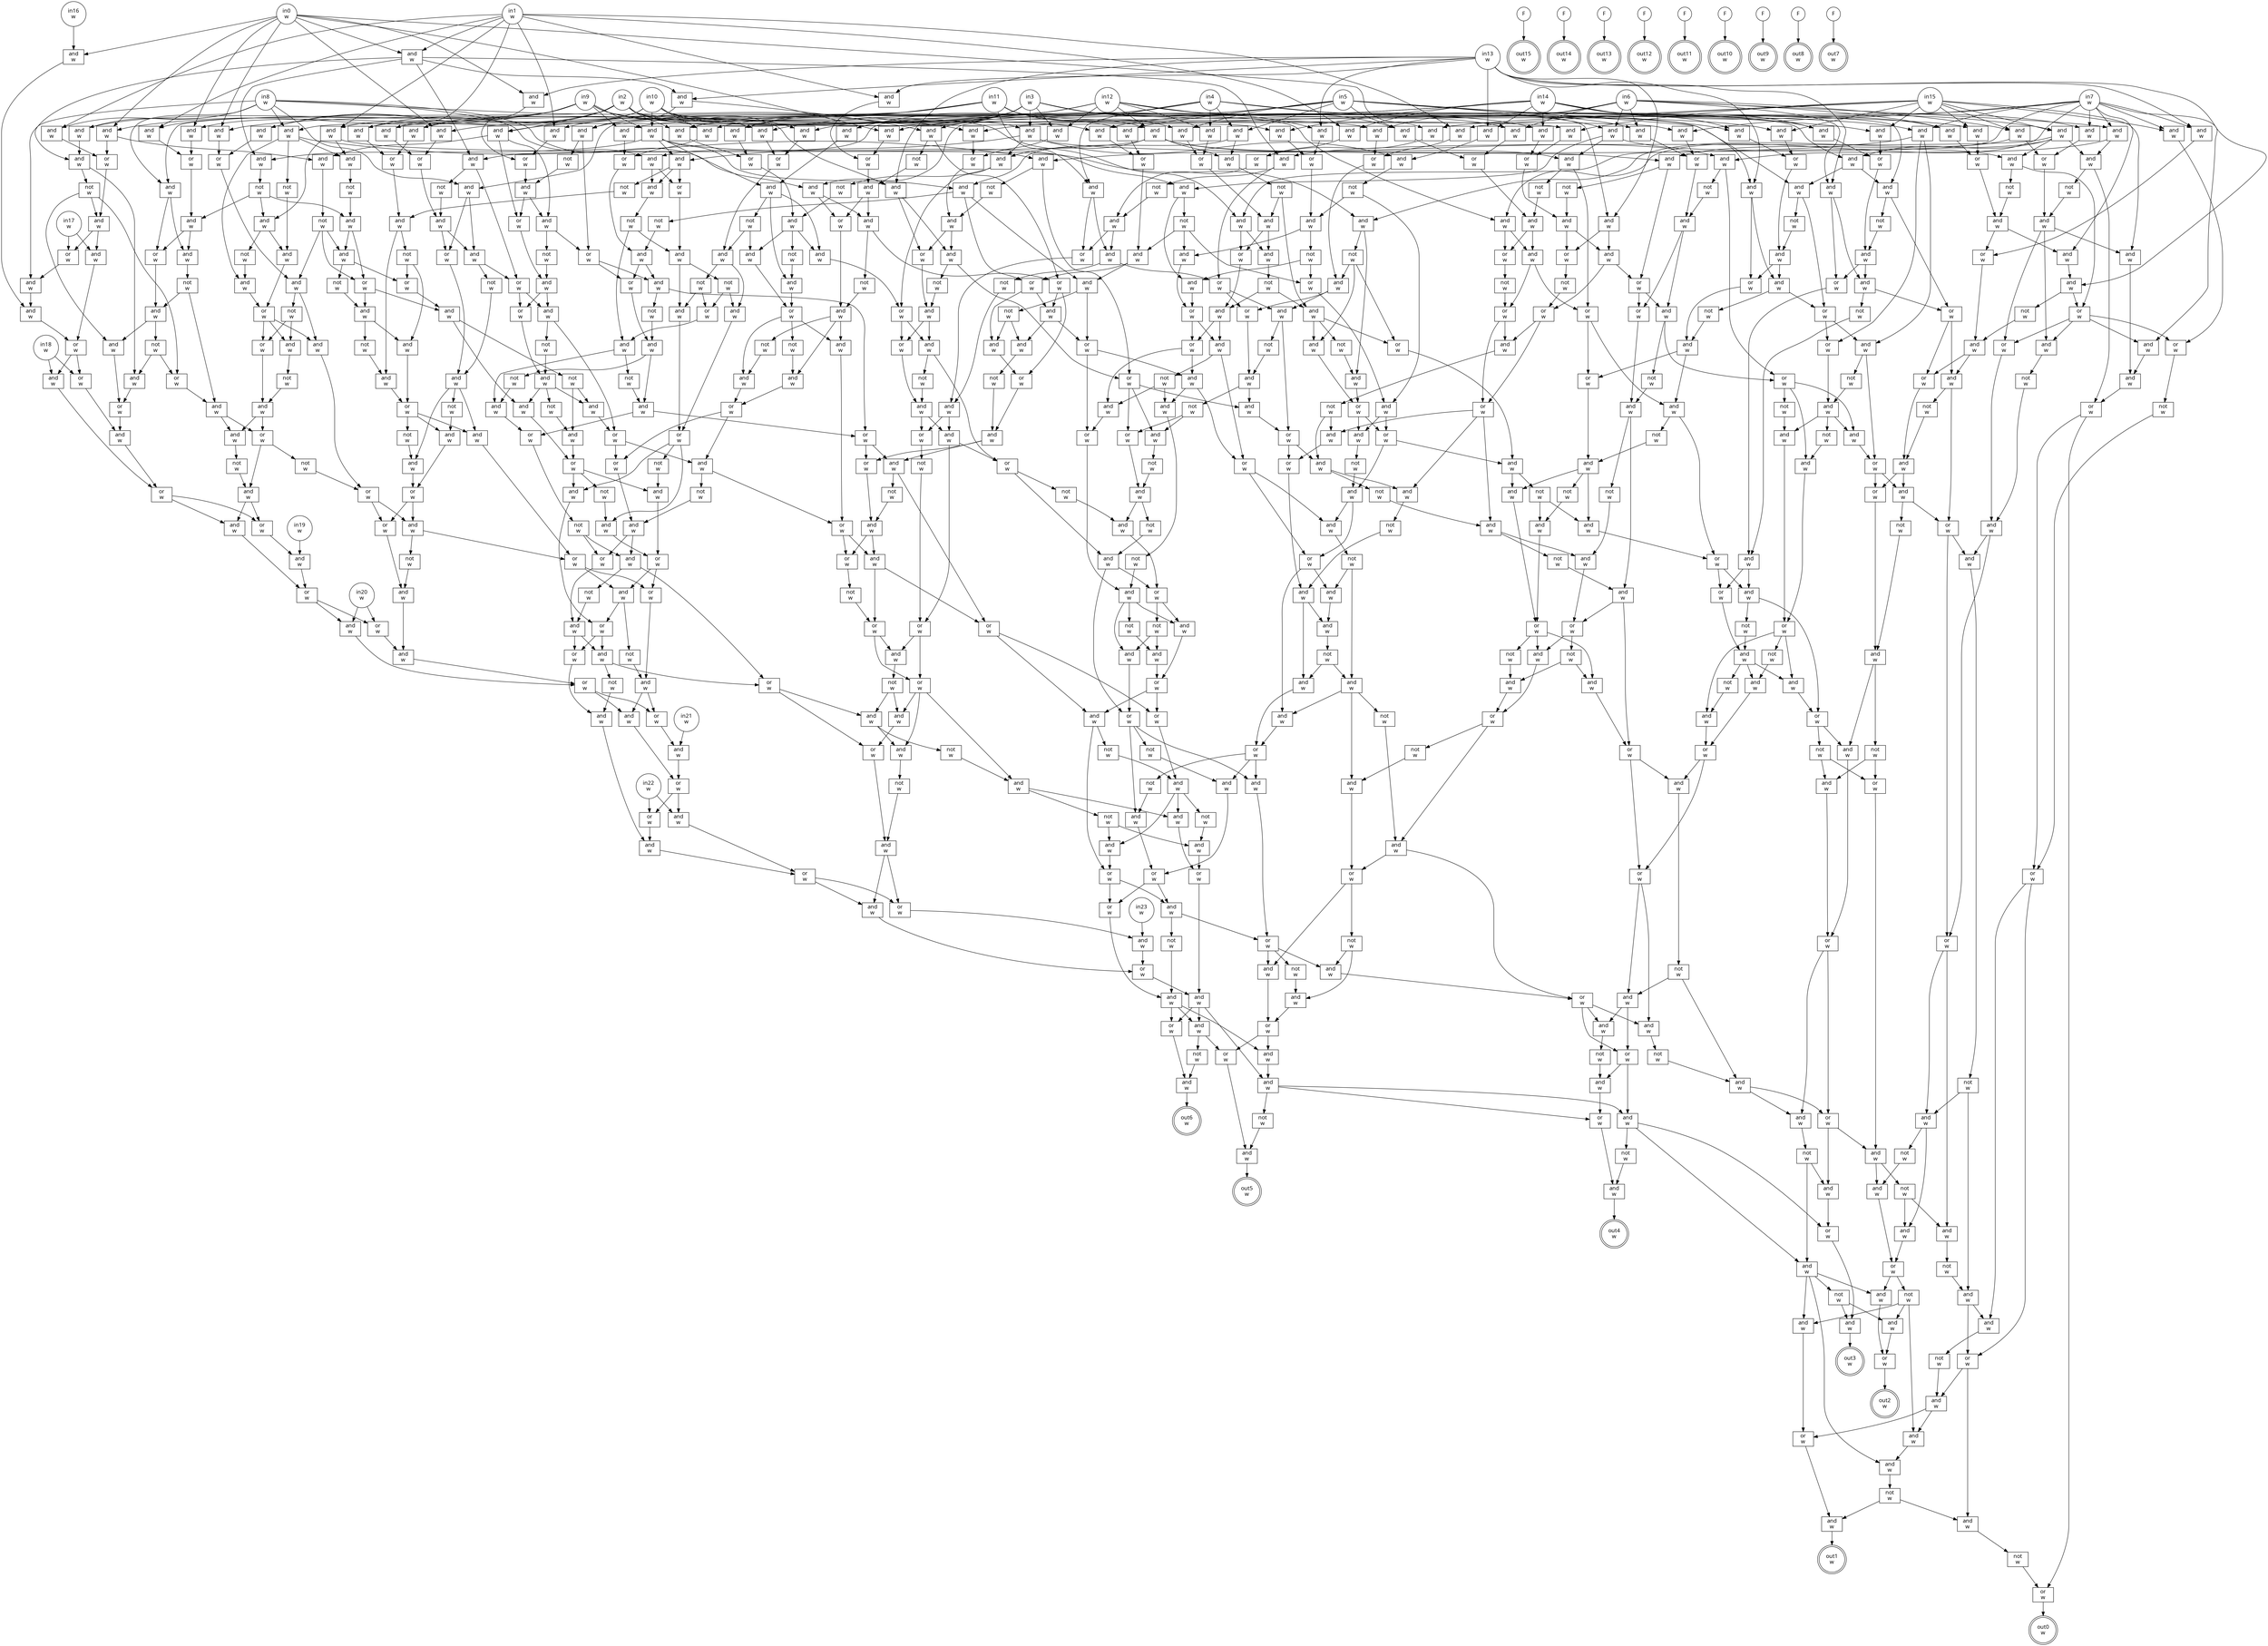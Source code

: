digraph circuit{
	node [style = filled, fillcolor = white,shape=rect, fontname=geneva]
	g0 [label="in0\nw",shape=circle,fillcolor=white]
	g1 [label="in1\nw",shape=circle,fillcolor=white]
	g2 [label="in2\nw",shape=circle,fillcolor=white]
	g3 [label="in3\nw",shape=circle,fillcolor=white]
	g4 [label="in4\nw",shape=circle,fillcolor=white]
	g5 [label="in5\nw",shape=circle,fillcolor=white]
	g6 [label="in6\nw",shape=circle,fillcolor=white]
	g7 [label="in7\nw",shape=circle,fillcolor=white]
	g8 [label="in8\nw",shape=circle,fillcolor=white]
	g9 [label="in9\nw",shape=circle,fillcolor=white]
	g10 [label="in10\nw",shape=circle,fillcolor=white]
	g11 [label="in11\nw",shape=circle,fillcolor=white]
	g12 [label="in12\nw",shape=circle,fillcolor=white]
	g13 [label="in13\nw",shape=circle,fillcolor=white]
	g14 [label="in14\nw",shape=circle,fillcolor=white]
	g15 [label="in15\nw",shape=circle,fillcolor=white]
	g16 [label="in16\nw",shape=circle,fillcolor=white]
	g17 [label="in17\nw",shape=circle,fillcolor=white]
	g18 [label="in18\nw",shape=circle,fillcolor=white]
	g19 [label="in19\nw",shape=circle,fillcolor=white]
	g20 [label="in20\nw",shape=circle,fillcolor=white]
	g21 [label="in21\nw",shape=circle,fillcolor=white]
	g22 [label="in22\nw",shape=circle,fillcolor=white]
	g23 [label="in23\nw",shape=circle,fillcolor=white]
	g24 [label="F",shape=circle,fillcolor=white]
	g25 [label="F",shape=circle,fillcolor=white]
	g26 [label="F",shape=circle,fillcolor=white]
	g27 [label="F",shape=circle,fillcolor=white]
	g28 [label="F",shape=circle,fillcolor=white]
	g29 [label="F",shape=circle,fillcolor=white]
	g30 [label="F",shape=circle,fillcolor=white]
	g31 [label="F",shape=circle,fillcolor=white]
	g32 [label="F",shape=circle,fillcolor=white]
	g33 [label="and\nw",fillcolor=white]
	g34 [label="and\nw",fillcolor=white]
	g35 [label="and\nw",fillcolor=white]
	g36 [label="and\nw",fillcolor=white]
	g37 [label="and\nw",fillcolor=white]
	g38 [label="and\nw",fillcolor=white]
	g39 [label="and\nw",fillcolor=white]
	g40 [label="and\nw",fillcolor=white]
	g41 [label="and\nw",fillcolor=white]
	g42 [label="and\nw",fillcolor=white]
	g43 [label="and\nw",fillcolor=white]
	g44 [label="and\nw",fillcolor=white]
	g45 [label="and\nw",fillcolor=white]
	g46 [label="and\nw",fillcolor=white]
	g47 [label="and\nw",fillcolor=white]
	g48 [label="and\nw",fillcolor=white]
	g49 [label="and\nw",fillcolor=white]
	g50 [label="or\nw",fillcolor=white]
	g51 [label="and\nw",fillcolor=white]
	g52 [label="and\nw",fillcolor=white]
	g53 [label="or\nw",fillcolor=white]
	g54 [label="and\nw",fillcolor=white]
	g55 [label="and\nw",fillcolor=white]
	g56 [label="not\nw",fillcolor=white]
	g57 [label="and\nw",fillcolor=white]
	g58 [label="and\nw",fillcolor=white]
	g59 [label="not\nw",fillcolor=white]
	g60 [label="and\nw",fillcolor=white]
	g61 [label="and\nw",fillcolor=white]
	g62 [label="and\nw",fillcolor=white]
	g63 [label="and\nw",fillcolor=white]
	g64 [label="and\nw",fillcolor=white]
	g65 [label="or\nw",fillcolor=white]
	g66 [label="and\nw",fillcolor=white]
	g67 [label="and\nw",fillcolor=white]
	g68 [label="not\nw",fillcolor=white]
	g69 [label="and\nw",fillcolor=white]
	g70 [label="and\nw",fillcolor=white]
	g71 [label="not\nw",fillcolor=white]
	g72 [label="and\nw",fillcolor=white]
	g73 [label="not\nw",fillcolor=white]
	g74 [label="and\nw",fillcolor=white]
	g75 [label="and\nw",fillcolor=white]
	g76 [label="and\nw",fillcolor=white]
	g77 [label="and\nw",fillcolor=white]
	g78 [label="or\nw",fillcolor=white]
	g79 [label="and\nw",fillcolor=white]
	g80 [label="and\nw",fillcolor=white]
	g81 [label="or\nw",fillcolor=white]
	g82 [label="or\nw",fillcolor=white]
	g83 [label="not\nw",fillcolor=white]
	g84 [label="or\nw",fillcolor=white]
	g85 [label="and\nw",fillcolor=white]
	g86 [label="and\nw",fillcolor=white]
	g87 [label="and\nw",fillcolor=white]
	g88 [label="or\nw",fillcolor=white]
	g89 [label="and\nw",fillcolor=white]
	g90 [label="and\nw",fillcolor=white]
	g91 [label="and\nw",fillcolor=white]
	g92 [label="or\nw",fillcolor=white]
	g93 [label="and\nw",fillcolor=white]
	g94 [label="not\nw",fillcolor=white]
	g95 [label="or\nw",fillcolor=white]
	g96 [label="and\nw",fillcolor=white]
	g97 [label="or\nw",fillcolor=white]
	g98 [label="not\nw",fillcolor=white]
	g99 [label="and\nw",fillcolor=white]
	g100 [label="and\nw",fillcolor=white]
	g101 [label="or\nw",fillcolor=white]
	g102 [label="or\nw",fillcolor=white]
	g103 [label="not\nw",fillcolor=white]
	g104 [label="or\nw",fillcolor=white]
	g105 [label="and\nw",fillcolor=white]
	g106 [label="and\nw",fillcolor=white]
	g107 [label="and\nw",fillcolor=white]
	g108 [label="and\nw",fillcolor=white]
	g109 [label="and\nw",fillcolor=white]
	g110 [label="or\nw",fillcolor=white]
	g111 [label="and\nw",fillcolor=white]
	g112 [label="not\nw",fillcolor=white]
	g113 [label="and\nw",fillcolor=white]
	g114 [label="not\nw",fillcolor=white]
	g115 [label="and\nw",fillcolor=white]
	g116 [label="not\nw",fillcolor=white]
	g117 [label="and\nw",fillcolor=white]
	g118 [label="or\nw",fillcolor=white]
	g119 [label="and\nw",fillcolor=white]
	g120 [label="and\nw",fillcolor=white]
	g121 [label="and\nw",fillcolor=white]
	g122 [label="or\nw",fillcolor=white]
	g123 [label="and\nw",fillcolor=white]
	g124 [label="or\nw",fillcolor=white]
	g125 [label="and\nw",fillcolor=white]
	g126 [label="not\nw",fillcolor=white]
	g127 [label="and\nw",fillcolor=white]
	g128 [label="and\nw",fillcolor=white]
	g129 [label="not\nw",fillcolor=white]
	g130 [label="and\nw",fillcolor=white]
	g131 [label="and\nw",fillcolor=white]
	g132 [label="and\nw",fillcolor=white]
	g133 [label="and\nw",fillcolor=white]
	g134 [label="not\nw",fillcolor=white]
	g135 [label="and\nw",fillcolor=white]
	g136 [label="or\nw",fillcolor=white]
	g137 [label="and\nw",fillcolor=white]
	g138 [label="and\nw",fillcolor=white]
	g139 [label="or\nw",fillcolor=white]
	g140 [label="and\nw",fillcolor=white]
	g141 [label="not\nw",fillcolor=white]
	g142 [label="or\nw",fillcolor=white]
	g143 [label="and\nw",fillcolor=white]
	g144 [label="not\nw",fillcolor=white]
	g145 [label="or\nw",fillcolor=white]
	g146 [label="and\nw",fillcolor=white]
	g147 [label="and\nw",fillcolor=white]
	g148 [label="or\nw",fillcolor=white]
	g149 [label="and\nw",fillcolor=white]
	g150 [label="and\nw",fillcolor=white]
	g151 [label="not\nw",fillcolor=white]
	g152 [label="and\nw",fillcolor=white]
	g153 [label="not\nw",fillcolor=white]
	g154 [label="and\nw",fillcolor=white]
	g155 [label="and\nw",fillcolor=white]
	g156 [label="and\nw",fillcolor=white]
	g157 [label="not\nw",fillcolor=white]
	g158 [label="and\nw",fillcolor=white]
	g159 [label="and\nw",fillcolor=white]
	g160 [label="or\nw",fillcolor=white]
	g161 [label="and\nw",fillcolor=white]
	g162 [label="not\nw",fillcolor=white]
	g163 [label="and\nw",fillcolor=white]
	g164 [label="and\nw",fillcolor=white]
	g165 [label="and\nw",fillcolor=white]
	g166 [label="or\nw",fillcolor=white]
	g167 [label="and\nw",fillcolor=white]
	g168 [label="not\nw",fillcolor=white]
	g169 [label="and\nw",fillcolor=white]
	g170 [label="and\nw",fillcolor=white]
	g171 [label="or\nw",fillcolor=white]
	g172 [label="or\nw",fillcolor=white]
	g173 [label="and\nw",fillcolor=white]
	g174 [label="not\nw",fillcolor=white]
	g175 [label="and\nw",fillcolor=white]
	g176 [label="not\nw",fillcolor=white]
	g177 [label="not\nw",fillcolor=white]
	g178 [label="or\nw",fillcolor=white]
	g179 [label="and\nw",fillcolor=white]
	g180 [label="and\nw",fillcolor=white]
	g181 [label="not\nw",fillcolor=white]
	g182 [label="or\nw",fillcolor=white]
	g183 [label="and\nw",fillcolor=white]
	g184 [label="not\nw",fillcolor=white]
	g185 [label="and\nw",fillcolor=white]
	g186 [label="and\nw",fillcolor=white]
	g187 [label="or\nw",fillcolor=white]
	g188 [label="not\nw",fillcolor=white]
	g189 [label="or\nw",fillcolor=white]
	g190 [label="and\nw",fillcolor=white]
	g191 [label="and\nw",fillcolor=white]
	g192 [label="and\nw",fillcolor=white]
	g193 [label="not\nw",fillcolor=white]
	g194 [label="and\nw",fillcolor=white]
	g195 [label="and\nw",fillcolor=white]
	g196 [label="not\nw",fillcolor=white]
	g197 [label="or\nw",fillcolor=white]
	g198 [label="and\nw",fillcolor=white]
	g199 [label="and\nw",fillcolor=white]
	g200 [label="not\nw",fillcolor=white]
	g201 [label="or\nw",fillcolor=white]
	g202 [label="and\nw",fillcolor=white]
	g203 [label="not\nw",fillcolor=white]
	g204 [label="and\nw",fillcolor=white]
	g205 [label="or\nw",fillcolor=white]
	g206 [label="not\nw",fillcolor=white]
	g207 [label="not\nw",fillcolor=white]
	g208 [label="and\nw",fillcolor=white]
	g209 [label="not\nw",fillcolor=white]
	g210 [label="and\nw",fillcolor=white]
	g211 [label="not\nw",fillcolor=white]
	g212 [label="and\nw",fillcolor=white]
	g213 [label="or\nw",fillcolor=white]
	g214 [label="and\nw",fillcolor=white]
	g215 [label="and\nw",fillcolor=white]
	g216 [label="or\nw",fillcolor=white]
	g217 [label="and\nw",fillcolor=white]
	g218 [label="not\nw",fillcolor=white]
	g219 [label="or\nw",fillcolor=white]
	g220 [label="and\nw",fillcolor=white]
	g221 [label="and\nw",fillcolor=white]
	g222 [label="not\nw",fillcolor=white]
	g223 [label="and\nw",fillcolor=white]
	g224 [label="or\nw",fillcolor=white]
	g225 [label="not\nw",fillcolor=white]
	g226 [label="and\nw",fillcolor=white]
	g227 [label="and\nw",fillcolor=white]
	g228 [label="or\nw",fillcolor=white]
	g229 [label="and\nw",fillcolor=white]
	g230 [label="not\nw",fillcolor=white]
	g231 [label="and\nw",fillcolor=white]
	g232 [label="and\nw",fillcolor=white]
	g233 [label="and\nw",fillcolor=white]
	g234 [label="or\nw",fillcolor=white]
	g235 [label="and\nw",fillcolor=white]
	g236 [label="and\nw",fillcolor=white]
	g237 [label="not\nw",fillcolor=white]
	g238 [label="and\nw",fillcolor=white]
	g239 [label="or\nw",fillcolor=white]
	g240 [label="or\nw",fillcolor=white]
	g241 [label="and\nw",fillcolor=white]
	g242 [label="not\nw",fillcolor=white]
	g243 [label="and\nw",fillcolor=white]
	g244 [label="or\nw",fillcolor=white]
	g245 [label="and\nw",fillcolor=white]
	g246 [label="and\nw",fillcolor=white]
	g247 [label="or\nw",fillcolor=white]
	g248 [label="and\nw",fillcolor=white]
	g249 [label="and\nw",fillcolor=white]
	g250 [label="or\nw",fillcolor=white]
	g251 [label="and\nw",fillcolor=white]
	g252 [label="or\nw",fillcolor=white]
	g253 [label="and\nw",fillcolor=white]
	g254 [label="and\nw",fillcolor=white]
	g255 [label="or\nw",fillcolor=white]
	g256 [label="and\nw",fillcolor=white]
	g257 [label="or\nw",fillcolor=white]
	g258 [label="and\nw",fillcolor=white]
	g259 [label="not\nw",fillcolor=white]
	g260 [label="or\nw",fillcolor=white]
	g261 [label="and\nw",fillcolor=white]
	g262 [label="not\nw",fillcolor=white]
	g263 [label="not\nw",fillcolor=white]
	g264 [label="or\nw",fillcolor=white]
	g265 [label="and\nw",fillcolor=white]
	g266 [label="not\nw",fillcolor=white]
	g267 [label="not\nw",fillcolor=white]
	g268 [label="and\nw",fillcolor=white]
	g269 [label="or\nw",fillcolor=white]
	g270 [label="not\nw",fillcolor=white]
	g271 [label="not\nw",fillcolor=white]
	g272 [label="or\nw",fillcolor=white]
	g273 [label="and\nw",fillcolor=white]
	g274 [label="not\nw",fillcolor=white]
	g275 [label="or\nw",fillcolor=white]
	g276 [label="not\nw",fillcolor=white]
	g277 [label="or\nw",fillcolor=white]
	g278 [label="and\nw",fillcolor=white]
	g279 [label="not\nw",fillcolor=white]
	g280 [label="or\nw",fillcolor=white]
	g281 [label="and\nw",fillcolor=white]
	g282 [label="and\nw",fillcolor=white]
	g283 [label="and\nw",fillcolor=white]
	g284 [label="and\nw",fillcolor=white]
	g285 [label="and\nw",fillcolor=white]
	g286 [label="and\nw",fillcolor=white]
	g287 [label="and\nw",fillcolor=white]
	g288 [label="not\nw",fillcolor=white]
	g289 [label="and\nw",fillcolor=white]
	g290 [label="and\nw",fillcolor=white]
	g291 [label="not\nw",fillcolor=white]
	g292 [label="and\nw",fillcolor=white]
	g293 [label="or\nw",fillcolor=white]
	g294 [label="and\nw",fillcolor=white]
	g295 [label="not\nw",fillcolor=white]
	g296 [label="or\nw",fillcolor=white]
	g297 [label="and\nw",fillcolor=white]
	g298 [label="or\nw",fillcolor=white]
	g299 [label="and\nw",fillcolor=white]
	g300 [label="and\nw",fillcolor=white]
	g301 [label="not\nw",fillcolor=white]
	g302 [label="and\nw",fillcolor=white]
	g303 [label="or\nw",fillcolor=white]
	g304 [label="not\nw",fillcolor=white]
	g305 [label="and\nw",fillcolor=white]
	g306 [label="or\nw",fillcolor=white]
	g307 [label="and\nw",fillcolor=white]
	g308 [label="not\nw",fillcolor=white]
	g309 [label="or\nw",fillcolor=white]
	g310 [label="and\nw",fillcolor=white]
	g311 [label="and\nw",fillcolor=white]
	g312 [label="and\nw",fillcolor=white]
	g313 [label="or\nw",fillcolor=white]
	g314 [label="and\nw",fillcolor=white]
	g315 [label="not\nw",fillcolor=white]
	g316 [label="and\nw",fillcolor=white]
	g317 [label="or\nw",fillcolor=white]
	g318 [label="or\nw",fillcolor=white]
	g319 [label="not\nw",fillcolor=white]
	g320 [label="and\nw",fillcolor=white]
	g321 [label="or\nw",fillcolor=white]
	g322 [label="and\nw",fillcolor=white]
	g323 [label="and\nw",fillcolor=white]
	g324 [label="or\nw",fillcolor=white]
	g325 [label="and\nw",fillcolor=white]
	g326 [label="and\nw",fillcolor=white]
	g327 [label="and\nw",fillcolor=white]
	g328 [label="or\nw",fillcolor=white]
	g329 [label="and\nw",fillcolor=white]
	g330 [label="and\nw",fillcolor=white]
	g331 [label="not\nw",fillcolor=white]
	g332 [label="and\nw",fillcolor=white]
	g333 [label="and\nw",fillcolor=white]
	g334 [label="or\nw",fillcolor=white]
	g335 [label="and\nw",fillcolor=white]
	g336 [label="not\nw",fillcolor=white]
	g337 [label="or\nw",fillcolor=white]
	g338 [label="and\nw",fillcolor=white]
	g339 [label="and\nw",fillcolor=white]
	g340 [label="or\nw",fillcolor=white]
	g341 [label="and\nw",fillcolor=white]
	g342 [label="and\nw",fillcolor=white]
	g343 [label="not\nw",fillcolor=white]
	g344 [label="not\nw",fillcolor=white]
	g345 [label="and\nw",fillcolor=white]
	g346 [label="and\nw",fillcolor=white]
	g347 [label="not\nw",fillcolor=white]
	g348 [label="and\nw",fillcolor=white]
	g349 [label="or\nw",fillcolor=white]
	g350 [label="and\nw",fillcolor=white]
	g351 [label="not\nw",fillcolor=white]
	g352 [label="and\nw",fillcolor=white]
	g353 [label="or\nw",fillcolor=white]
	g354 [label="not\nw",fillcolor=white]
	g355 [label="and\nw",fillcolor=white]
	g356 [label="or\nw",fillcolor=white]
	g357 [label="or\nw",fillcolor=white]
	g358 [label="and\nw",fillcolor=white]
	g359 [label="not\nw",fillcolor=white]
	g360 [label="and\nw",fillcolor=white]
	g361 [label="or\nw",fillcolor=white]
	g362 [label="and\nw",fillcolor=white]
	g363 [label="not\nw",fillcolor=white]
	g364 [label="or\nw",fillcolor=white]
	g365 [label="and\nw",fillcolor=white]
	g366 [label="not\nw",fillcolor=white]
	g367 [label="and\nw",fillcolor=white]
	g368 [label="not\nw",fillcolor=white]
	g369 [label="not\nw",fillcolor=white]
	g370 [label="or\nw",fillcolor=white]
	g371 [label="and\nw",fillcolor=white]
	g372 [label="and\nw",fillcolor=white]
	g373 [label="or\nw",fillcolor=white]
	g374 [label="and\nw",fillcolor=white]
	g375 [label="not\nw",fillcolor=white]
	g376 [label="and\nw",fillcolor=white]
	g377 [label="or\nw",fillcolor=white]
	g378 [label="not\nw",fillcolor=white]
	g379 [label="or\nw",fillcolor=white]
	g380 [label="not\nw",fillcolor=white]
	g381 [label="or\nw",fillcolor=white]
	g382 [label="and\nw",fillcolor=white]
	g383 [label="and\nw",fillcolor=white]
	g384 [label="not\nw",fillcolor=white]
	g385 [label="and\nw",fillcolor=white]
	g386 [label="not\nw",fillcolor=white]
	g387 [label="and\nw",fillcolor=white]
	g388 [label="not\nw",fillcolor=white]
	g389 [label="and\nw",fillcolor=white]
	g390 [label="not\nw",fillcolor=white]
	g391 [label="and\nw",fillcolor=white]
	g392 [label="and\nw",fillcolor=white]
	g393 [label="and\nw",fillcolor=white]
	g394 [label="not\nw",fillcolor=white]
	g395 [label="and\nw",fillcolor=white]
	g396 [label="or\nw",fillcolor=white]
	g397 [label="and\nw",fillcolor=white]
	g398 [label="not\nw",fillcolor=white]
	g399 [label="and\nw",fillcolor=white]
	g400 [label="or\nw",fillcolor=white]
	g401 [label="and\nw",fillcolor=white]
	g402 [label="and\nw",fillcolor=white]
	g403 [label="or\nw",fillcolor=white]
	g404 [label="and\nw",fillcolor=white]
	g405 [label="and\nw",fillcolor=white]
	g406 [label="not\nw",fillcolor=white]
	g407 [label="or\nw",fillcolor=white]
	g408 [label="and\nw",fillcolor=white]
	g409 [label="and\nw",fillcolor=white]
	g410 [label="not\nw",fillcolor=white]
	g411 [label="or\nw",fillcolor=white]
	g412 [label="and\nw",fillcolor=white]
	g413 [label="not\nw",fillcolor=white]
	g414 [label="or\nw",fillcolor=white]
	g415 [label="and\nw",fillcolor=white]
	g416 [label="and\nw",fillcolor=white]
	g417 [label="not\nw",fillcolor=white]
	g418 [label="and\nw",fillcolor=white]
	g419 [label="and\nw",fillcolor=white]
	g420 [label="not\nw",fillcolor=white]
	g421 [label="and\nw",fillcolor=white]
	g422 [label="or\nw",fillcolor=white]
	g423 [label="not\nw",fillcolor=white]
	g424 [label="and\nw",fillcolor=white]
	g425 [label="and\nw",fillcolor=white]
	g426 [label="or\nw",fillcolor=white]
	g427 [label="not\nw",fillcolor=white]
	g428 [label="or\nw",fillcolor=white]
	g429 [label="and\nw",fillcolor=white]
	g430 [label="and\nw",fillcolor=white]
	g431 [label="and\nw",fillcolor=white]
	g432 [label="or\nw",fillcolor=white]
	g433 [label="and\nw",fillcolor=white]
	g434 [label="and\nw",fillcolor=white]
	g435 [label="not\nw",fillcolor=white]
	g436 [label="and\nw",fillcolor=white]
	g437 [label="or\nw",fillcolor=white]
	g438 [label="not\nw",fillcolor=white]
	g439 [label="and\nw",fillcolor=white]
	g440 [label="or\nw",fillcolor=white]
	g441 [label="or\nw",fillcolor=white]
	g442 [label="and\nw",fillcolor=white]
	g443 [label="not\nw",fillcolor=white]
	g444 [label="or\nw",fillcolor=white]
	g445 [label="and\nw",fillcolor=white]
	g446 [label="and\nw",fillcolor=white]
	g447 [label="and\nw",fillcolor=white]
	g448 [label="not\nw",fillcolor=white]
	g449 [label="and\nw",fillcolor=white]
	g450 [label="or\nw",fillcolor=white]
	g451 [label="and\nw",fillcolor=white]
	g452 [label="or\nw",fillcolor=white]
	g453 [label="and\nw",fillcolor=white]
	g454 [label="and\nw",fillcolor=white]
	g455 [label="or\nw",fillcolor=white]
	g456 [label="and\nw",fillcolor=white]
	g457 [label="not\nw",fillcolor=white]
	g458 [label="or\nw",fillcolor=white]
	g459 [label="and\nw",fillcolor=white]
	g460 [label="and\nw",fillcolor=white]
	g461 [label="or\nw",fillcolor=white]
	g462 [label="and\nw",fillcolor=white]
	g463 [label="not\nw",fillcolor=white]
	g464 [label="or\nw",fillcolor=white]
	g465 [label="and\nw",fillcolor=white]
	g466 [label="not\nw",fillcolor=white]
	g467 [label="and\nw",fillcolor=white]
	g468 [label="or\nw",fillcolor=white]
	g469 [label="not\nw",fillcolor=white]
	g470 [label="not\nw",fillcolor=white]
	g471 [label="or\nw",fillcolor=white]
	g472 [label="and\nw",fillcolor=white]
	g473 [label="and\nw",fillcolor=white]
	g474 [label="or\nw",fillcolor=white]
	g475 [label="and\nw",fillcolor=white]
	g476 [label="and\nw",fillcolor=white]
	g477 [label="or\nw",fillcolor=white]
	g478 [label="and\nw",fillcolor=white]
	g479 [label="not\nw",fillcolor=white]
	g480 [label="or\nw",fillcolor=white]
	g481 [label="and\nw",fillcolor=white]
	g482 [label="not\nw",fillcolor=white]
	g483 [label="not\nw",fillcolor=white]
	g484 [label="or\nw",fillcolor=white]
	g485 [label="and\nw",fillcolor=white]
	g486 [label="not\nw",fillcolor=white]
	g487 [label="and\nw",fillcolor=white]
	g488 [label="and\nw",fillcolor=white]
	g489 [label="not\nw",fillcolor=white]
	g490 [label="and\nw",fillcolor=white]
	g491 [label="or\nw",fillcolor=white]
	g492 [label="not\nw",fillcolor=white]
	g493 [label="or\nw",fillcolor=white]
	g494 [label="and\nw",fillcolor=white]
	g495 [label="and\nw",fillcolor=white]
	g496 [label="not\nw",fillcolor=white]
	g497 [label="and\nw",fillcolor=white]
	g498 [label="or\nw",fillcolor=white]
	g499 [label="and\nw",fillcolor=white]
	g500 [label="or\nw",fillcolor=white]
	g501 [label="and\nw",fillcolor=white]
	g502 [label="or\nw",fillcolor=white]
	g503 [label="or\nw",fillcolor=white]
	g504 [label="and\nw",fillcolor=white]
	g505 [label="not\nw",fillcolor=white]
	g506 [label="and\nw",fillcolor=white]
	g507 [label="not\nw",fillcolor=white]
	g508 [label="or\nw",fillcolor=white]
	g509 [label="not\nw",fillcolor=white]
	g510 [label="or\nw",fillcolor=white]
	g511 [label="or\nw",fillcolor=white]
	g512 [label="and\nw",fillcolor=white]
	g513 [label="not\nw",fillcolor=white]
	g514 [label="and\nw",fillcolor=white]
	g515 [label="not\nw",fillcolor=white]
	g516 [label="or\nw",fillcolor=white]
	g517 [label="and\nw",fillcolor=white]
	g518 [label="and\nw",fillcolor=white]
	g519 [label="not\nw",fillcolor=white]
	g520 [label="or\nw",fillcolor=white]
	g521 [label="and\nw",fillcolor=white]
	g522 [label="and\nw",fillcolor=white]
	g523 [label="or\nw",fillcolor=white]
	g524 [label="and\nw",fillcolor=white]
	g525 [label="and\nw",fillcolor=white]
	g526 [label="not\nw",fillcolor=white]
	g527 [label="and\nw",fillcolor=white]
	g528 [label="or\nw",fillcolor=white]
	g529 [label="and\nw",fillcolor=white]
	g530 [label="and\nw",fillcolor=white]
	g531 [label="not\nw",fillcolor=white]
	g532 [label="and\nw",fillcolor=white]
	g533 [label="or\nw",fillcolor=white]
	g534 [label="and\nw",fillcolor=white]
	g535 [label="and\nw",fillcolor=white]
	g536 [label="not\nw",fillcolor=white]
	g537 [label="and\nw",fillcolor=white]
	g538 [label="or\nw",fillcolor=white]
	g539 [label="or\nw",fillcolor=white]
	g540 [label="and\nw",fillcolor=white]
	g541 [label="or\nw",fillcolor=white]
	g542 [label="and\nw",fillcolor=white]
	g543 [label="and\nw",fillcolor=white]
	g544 [label="and\nw",fillcolor=white]
	g545 [label="or\nw",fillcolor=white]
	g546 [label="and\nw",fillcolor=white]
	g547 [label="and\nw",fillcolor=white]
	g548 [label="not\nw",fillcolor=white]
	g549 [label="or\nw",fillcolor=white]
	g550 [label="and\nw",fillcolor=white]
	g551 [label="not\nw",fillcolor=white]
	g552 [label="and\nw",fillcolor=white]
	g553 [label="and\nw",fillcolor=white]
	g554 [label="or\nw",fillcolor=white]
	g555 [label="and\nw",fillcolor=white]
	g556 [label="and\nw",fillcolor=white]
	g557 [label="not\nw",fillcolor=white]
	g558 [label="or\nw",fillcolor=white]
	g559 [label="and\nw",fillcolor=white]
	g560 [label="and\nw",fillcolor=white]
	g561 [label="not\nw",fillcolor=white]
	g562 [label="or\nw",fillcolor=white]
	g563 [label="and\nw",fillcolor=white]
	g564 [label="or\nw",fillcolor=white]
	g565 [label="not\nw",fillcolor=white]
	g566 [label="or\nw",fillcolor=white]
	g567 [label="and\nw",fillcolor=white]
	g568 [label="or\nw",fillcolor=white]
	g569 [label="and\nw",fillcolor=white]
	g570 [label="or\nw",fillcolor=white]
	g571 [label="and\nw",fillcolor=white]
	g572 [label="or\nw",fillcolor=white]
	g573 [label="and\nw",fillcolor=white]
	g574 [label="and\nw",fillcolor=white]
	g575 [label="not\nw",fillcolor=white]
	g576 [label="not\nw",fillcolor=white]
	g577 [label="and\nw",fillcolor=white]
	g578 [label="and\nw",fillcolor=white]
	g579 [label="not\nw",fillcolor=white]
	g580 [label="and\nw",fillcolor=white]
	g581 [label="or\nw",fillcolor=white]
	g582 [label="and\nw",fillcolor=white]
	g583 [label="or\nw",fillcolor=white]
	g584 [label="or\nw",fillcolor=white]
	g585 [label="and\nw",fillcolor=white]
	g586 [label="or\nw",fillcolor=white]
	g587 [label="and\nw",fillcolor=white]
	g588 [label="and\nw",fillcolor=white]
	g589 [label="or\nw",fillcolor=white]
	g590 [label="and\nw",fillcolor=white]
	g591 [label="not\nw",fillcolor=white]
	g592 [label="or\nw",fillcolor=white]
	g593 [label="and\nw",fillcolor=white]
	g594 [label="and\nw",fillcolor=white]
	g595 [label="not\nw",fillcolor=white]
	g596 [label="and\nw",fillcolor=white]
	g597 [label="and\nw",fillcolor=white]
	g598 [label="not\nw",fillcolor=white]
	g599 [label="or\nw",fillcolor=white]
	g600 [label="and\nw",fillcolor=white]
	g601 [label="and\nw",fillcolor=white]
	g602 [label="and\nw",fillcolor=white]
	g603 [label="not\nw",fillcolor=white]
	g604 [label="and\nw",fillcolor=white]
	g605 [label="or\nw",fillcolor=white]
	g606 [label="not\nw",fillcolor=white]
	g607 [label="and\nw",fillcolor=white]
	g608 [label="not\nw",fillcolor=white]
	g609 [label="and\nw",fillcolor=white]
	g610 [label="or\nw",fillcolor=white]
	g611 [label="and\nw",fillcolor=white]
	g612 [label="not\nw",fillcolor=white]
	g613 [label="and\nw",fillcolor=white]
	g614 [label="and\nw",fillcolor=white]
	g615 [label="not\nw",fillcolor=white]
	g616 [label="and\nw",fillcolor=white]
	g617 [label="or\nw",fillcolor=white]
	g618 [label="not\nw",fillcolor=white]
	g619 [label="and\nw",fillcolor=white]
	g620 [label="and\nw",fillcolor=white]
	g621 [label="or\nw",fillcolor=white]
	g622 [label="and\nw",fillcolor=white]
	g623 [label="not\nw",fillcolor=white]
	g624 [label="or\nw",fillcolor=white]
	g625 [label="and\nw",fillcolor=white]
	g626 [label="not\nw",fillcolor=white]
	g627 [label="or\nw",fillcolor=white]
	g628 [label="and\nw",fillcolor=white]
	g629 [label="not\nw",fillcolor=white]
	g630 [label="or\nw",fillcolor=white]
	g631 [label="and\nw",fillcolor=white]
	g632 [label="and\nw",fillcolor=white]
	g633 [label="not\nw",fillcolor=white]
	g634 [label="and\nw",fillcolor=white]
	g635 [label="and\nw",fillcolor=white]
	g636 [label="or\nw",fillcolor=white]
	g637 [label="and\nw",fillcolor=white]
	g638 [label="and\nw",fillcolor=white]
	g639 [label="or\nw",fillcolor=white]
	g640 [label="or\nw",fillcolor=white]
	g641 [label="and\nw",fillcolor=white]
	g642 [label="and\nw",fillcolor=white]
	g643 [label="or\nw",fillcolor=white]
	g644 [label="or\nw",fillcolor=white]
	g645 [label="and\nw",fillcolor=white]
	g646 [label="and\nw",fillcolor=white]
	g647 [label="or\nw",fillcolor=white]
	g648 [label="or\nw",fillcolor=white]
	g649 [label="and\nw",fillcolor=white]
	g650 [label="and\nw",fillcolor=white]
	g651 [label="or\nw",fillcolor=white]
	g652 [label="or\nw",fillcolor=white]
	g653 [label="and\nw",fillcolor=white]
	g654 [label="and\nw",fillcolor=white]
	g655 [label="or\nw",fillcolor=white]
	g656 [label="or\nw",fillcolor=white]
	g657 [label="and\nw",fillcolor=white]
	g658 [label="and\nw",fillcolor=white]
	g659 [label="or\nw",fillcolor=white]
	g660 [label="or\nw",fillcolor=white]
	g661 [label="and\nw",fillcolor=white]
	g662 [label="and\nw",fillcolor=white]
	g663 [label="or\nw",fillcolor=white]
	g664 [label="and\nw",fillcolor=white]
	g665 [label="or\nw",fillcolor=white]
	g666 [label="and\nw",fillcolor=white]
	g667 [label="or\nw",fillcolor=white]
	g668 [label="not\nw",fillcolor=white]
	g669 [label="and\nw",fillcolor=white]
	g670 [label="and\nw",fillcolor=white]
	g671 [label="or\nw",fillcolor=white]
	g672 [label="and\nw",fillcolor=white]
	g673 [label="or\nw",fillcolor=white]
	g674 [label="and\nw",fillcolor=white]
	g675 [label="and\nw",fillcolor=white]
	g676 [label="and\nw",fillcolor=white]
	g677 [label="or\nw",fillcolor=white]
	g678 [label="and\nw",fillcolor=white]
	g679 [label="not\nw",fillcolor=white]
	g680 [label="and\nw",fillcolor=white]
	g681 [label="and\nw",fillcolor=white]
	g682 [label="not\nw",fillcolor=white]
	g683 [label="or\nw",fillcolor=white]
	g684 [label="not\nw",fillcolor=white]
	g685 [label="and\nw",fillcolor=white]
	g686 [label="and\nw",fillcolor=white]
	g687 [label="or\nw",fillcolor=white]
	g688 [label="not\nw",fillcolor=white]
	g689 [label="and\nw",fillcolor=white]
	g690 [label="not\nw",fillcolor=white]
	g691 [label="and\nw",fillcolor=white]
	g692 [label="out0\nw",shape=doublecircle,fillcolor=white]
	g693 [label="out1\nw",shape=doublecircle,fillcolor=white]
	g694 [label="out2\nw",shape=doublecircle,fillcolor=white]
	g695 [label="out3\nw",shape=doublecircle,fillcolor=white]
	g696 [label="out4\nw",shape=doublecircle,fillcolor=white]
	g697 [label="out5\nw",shape=doublecircle,fillcolor=white]
	g698 [label="out6\nw",shape=doublecircle,fillcolor=white]
	g699 [label="out7\nw",shape=doublecircle,fillcolor=white]
	g700 [label="out8\nw",shape=doublecircle,fillcolor=white]
	g701 [label="out9\nw",shape=doublecircle,fillcolor=white]
	g702 [label="out10\nw",shape=doublecircle,fillcolor=white]
	g703 [label="out11\nw",shape=doublecircle,fillcolor=white]
	g704 [label="out12\nw",shape=doublecircle,fillcolor=white]
	g705 [label="out13\nw",shape=doublecircle,fillcolor=white]
	g706 [label="out14\nw",shape=doublecircle,fillcolor=white]
	g707 [label="out15\nw",shape=doublecircle,fillcolor=white]
	edge [fontname=Geneva,fontcolor=forestgreen]
	g0->g327
	g0->g329
	g0->g399
	g0->g451
	g0->g473
	g0->g487
	g0->g544
	g0->g553
	g0->g637
	g1->g282
	g1->g283
	g1->g284
	g1->g285
	g1->g286
	g1->g322
	g1->g323
	g1->g326
	g1->g329
	g2->g185
	g2->g191
	g2->g212
	g2->g226
	g2->g227
	g2->g231
	g2->g232
	g2->g233
	g2->g246
	g3->g147
	g3->g149
	g3->g154
	g3->g155
	g3->g158
	g3->g159
	g3->g163
	g3->g164
	g3->g165
	g3->g167
	g3->g191
	g4->g106
	g4->g107
	g4->g108
	g4->g117
	g4->g120
	g4->g121
	g4->g130
	g4->g131
	g4->g132
	g4->g135
	g4->g155
	g5->g64
	g5->g66
	g5->g74
	g5->g75
	g5->g76
	g5->g77
	g5->g85
	g5->g86
	g5->g87
	g5->g108
	g5->g133
	g6->g46
	g6->g47
	g6->g48
	g6->g49
	g6->g51
	g6->g52
	g6->g54
	g6->g62
	g6->g63
	g6->g66
	g7->g38
	g7->g39
	g7->g40
	g7->g41
	g7->g42
	g7->g43
	g7->g44
	g7->g45
	g7->g54
	g7->g90
	g7->g99
	g8->g37
	g8->g38
	g8->g46
	g8->g75
	g8->g107
	g8->g149
	g8->g232
	g8->g326
	g8->g542
	g9->g36
	g9->g37
	g9->g40
	g9->g47
	g9->g74
	g9->g120
	g9->g158
	g9->g231
	g9->g322
	g9->g487
	g10->g36
	g10->g41
	g10->g48
	g10->g64
	g10->g117
	g10->g159
	g10->g227
	g10->g286
	g10->g553
	g11->g35
	g11->g42
	g11->g51
	g11->g76
	g11->g106
	g11->g154
	g11->g226
	g11->g285
	g11->g544
	g12->g35
	g12->g39
	g12->g52
	g12->g77
	g12->g121
	g12->g147
	g12->g212
	g12->g284
	g12->g385
	g12->g473
	g13->g34
	g13->g43
	g13->g62
	g13->g85
	g13->g91
	g13->g130
	g13->g163
	g13->g185
	g13->g283
	g13->g382
	g13->g451
	g14->g33
	g14->g34
	g14->g44
	g14->g63
	g14->g86
	g14->g131
	g14->g164
	g14->g233
	g14->g282
	g14->g383
	g14->g399
	g15->g33
	g15->g45
	g15->g49
	g15->g61
	g15->g87
	g15->g135
	g15->g165
	g15->g246
	g15->g323
	g15->g327
	g16->g637
	g17->g541
	g17->g543
	g18->g640
	g18->g642
	g19->g645
	g20->g648
	g20->g650
	g21->g653
	g22->g656
	g22->g658
	g23->g661
	g24->g707
	g25->g706
	g26->g705
	g27->g704
	g28->g703
	g29->g702
	g30->g701
	g31->g700
	g32->g699
	g33->g58
	g33->g72
	g33->g132
	g33->g210
	g33->g330
	g34->g208
	g35->g55
	g35->g70
	g35->g115
	g35->g192
	g35->g387
	g36->g67
	g36->g109
	g36->g156
	g36->g194
	g36->g389
	g37->g397
	g38->g148
	g39->g150
	g39->g172
	g39->g173
	g40->g124
	g40->g125
	g41->g80
	g41->g82
	g42->g53
	g43->g104
	g44->g50
	g45->g97
	g46->g402
	g46->g444
	g47->g65
	g48->g324
	g49->g50
	g49->g289
	g50->g60
	g51->g78
	g52->g53
	g53->g57
	g54->g55
	g54->g58
	g55->g56
	g55->g252
	g56->g57
	g57->g251
	g57->g272
	g58->g59
	g58->g101
	g59->g60
	g60->g61
	g60->g93
	g60->g95
	g61->g100
	g62->g138
	g62->g145
	g63->g88
	g64->g65
	g65->g69
	g66->g67
	g66->g70
	g66->g72
	g67->g68
	g67->g238
	g68->g69
	g68->g236
	g68->g244
	g69->g110
	g69->g111
	g70->g71
	g70->g81
	g71->g79
	g72->g73
	g72->g92
	g73->g89
	g74->g118
	g75->g195
	g75->g197
	g76->g122
	g77->g78
	g78->g79
	g79->g80
	g79->g82
	g80->g81
	g80->g84
	g81->g180
	g81->g182
	g82->g83
	g83->g84
	g84->g278
	g84->g280
	g85->g170
	g85->g178
	g86->g136
	g87->g88
	g88->g89
	g89->g90
	g89->g104
	g90->g91
	g91->g92
	g91->g103
	g92->g93
	g92->g95
	g92->g97
	g92->g99
	g93->g94
	g94->g96
	g95->g96
	g96->g258
	g96->g260
	g97->g98
	g98->g102
	g99->g100
	g100->g101
	g101->g102
	g101->g683
	g102->g610
	g102->g611
	g103->g105
	g104->g105
	g105->g140
	g105->g142
	g106->g333
	g106->g370
	g107->g476
	g107->g484
	g108->g109
	g108->g115
	g109->g110
	g109->g111
	g109->g114
	g110->g113
	g110->g404
	g111->g112
	g111->g407
	g112->g113
	g112->g405
	g113->g441
	g114->g119
	g115->g116
	g116->g123
	g116->g128
	g117->g118
	g118->g119
	g119->g456
	g119->g458
	g120->g160
	g121->g122
	g122->g123
	g123->g124
	g123->g125
	g124->g127
	g125->g126
	g126->g127
	g126->g128
	g127->g240
	g127->g241
	g128->g129
	g128->g292
	g128->g298
	g129->g290
	g130->g249
	g130->g275
	g131->g166
	g132->g133
	g132->g167
	g133->g134
	g133->g139
	g134->g137
	g135->g136
	g136->g137
	g137->g138
	g137->g145
	g138->g139
	g138->g144
	g139->g140
	g139->g142
	g140->g141
	g140->g257
	g141->g143
	g142->g143
	g143->g256
	g143->g264
	g144->g146
	g145->g146
	g146->g307
	g146->g309
	g147->g148
	g148->g152
	g149->g150
	g149->g153
	g149->g287
	g149->g395
	g150->g151
	g150->g187
	g151->g152
	g152->g186
	g152->g189
	g153->g393
	g154->g213
	g155->g156
	g156->g157
	g156->g215
	g156->g223
	g157->g161
	g157->g221
	g158->g228
	g159->g160
	g160->g161
	g161->g162
	g161->g204
	g162->g199
	g162->g201
	g163->g234
	g164->g247
	g165->g166
	g166->g169
	g167->g168
	g167->g171
	g168->g169
	g169->g170
	g169->g178
	g170->g171
	g170->g177
	g171->g172
	g171->g173
	g172->g175
	g173->g174
	g173->g255
	g174->g175
	g175->g176
	g175->g254
	g175->g268
	g176->g253
	g177->g179
	g178->g179
	g179->g180
	g179->g182
	g180->g181
	g180->g306
	g181->g183
	g182->g183
	g183->g184
	g183->g300
	g183->g305
	g184->g302
	g185->g186
	g185->g189
	g186->g187
	g186->g188
	g187->g339
	g187->g364
	g187->g365
	g188->g190
	g189->g190
	g190->g217
	g190->g219
	g191->g192
	g191->g194
	g191->g208
	g191->g210
	g192->g193
	g192->g216
	g193->g214
	g194->g195
	g194->g197
	g194->g207
	g195->g196
	g196->g198
	g196->g202
	g197->g198
	g198->g199
	g198->g200
	g199->g205
	g200->g201
	g200->g204
	g201->g202
	g202->g203
	g202->g467
	g203->g460
	g204->g205
	g205->g206
	g205->g525
	g205->g527
	g206->g524
	g207->g229
	g208->g209
	g209->g235
	g209->g245
	g210->g211
	g210->g250
	g211->g248
	g212->g213
	g213->g214
	g214->g215
	g214->g221
	g214->g222
	g215->g216
	g216->g217
	g216->g219
	g217->g218
	g217->g373
	g218->g220
	g219->g220
	g220->g372
	g220->g379
	g221->g224
	g222->g223
	g223->g224
	g224->g225
	g224->g447
	g224->g449
	g225->g446
	g226->g454
	g226->g471
	g226->g488
	g227->g228
	g228->g229
	g229->g230
	g229->g532
	g230->g491
	g230->g530
	g231->g545
	g232->g556
	g232->g558
	g233->g234
	g234->g235
	g235->g236
	g235->g237
	g236->g239
	g237->g238
	g237->g244
	g238->g239
	g239->g240
	g239->g241
	g240->g243
	g240->g408
	g241->g242
	g241->g411
	g242->g243
	g242->g409
	g243->g428
	g244->g245
	g245->g294
	g245->g296
	g246->g247
	g247->g248
	g248->g249
	g248->g275
	g249->g250
	g249->g277
	g250->g251
	g250->g272
	g251->g252
	g251->g271
	g252->g253
	g252->g254
	g252->g267
	g253->g269
	g254->g255
	g255->g256
	g255->g264
	g256->g257
	g256->g263
	g257->g258
	g257->g260
	g258->g259
	g259->g261
	g259->g609
	g260->g261
	g260->g607
	g261->g262
	g261->g604
	g262->g602
	g263->g265
	g264->g265
	g265->g266
	g265->g314
	g266->g316
	g266->g318
	g267->g268
	g268->g269
	g269->g270
	g269->g312
	g269->g320
	g270->g311
	g271->g273
	g272->g273
	g273->g274
	g273->g348
	g274->g346
	g275->g276
	g276->g277
	g277->g278
	g277->g280
	g278->g279
	g279->g281
	g279->g341
	g280->g281
	g280->g342
	g280->g345
	g281->g361
	g282->g328
	g283->g400
	g284->g452
	g285->g474
	g286->g287
	g286->g289
	g286->g392
	g287->g288
	g288->g391
	g289->g290
	g289->g291
	g290->g293
	g291->g292
	g291->g298
	g291->g325
	g292->g293
	g293->g294
	g293->g296
	g294->g295
	g295->g297
	g296->g297
	g296->g299
	g297->g412
	g297->g414
	g298->g299
	g299->g300
	g299->g301
	g300->g303
	g301->g302
	g301->g305
	g302->g303
	g303->g304
	g303->g350
	g303->g355
	g304->g352
	g305->g306
	g306->g307
	g306->g309
	g307->g308
	g307->g313
	g308->g310
	g309->g310
	g310->g311
	g310->g312
	g310->g319
	g311->g321
	g312->g313
	g313->g314
	g313->g315
	g314->g317
	g315->g316
	g315->g318
	g316->g317
	g317->g597
	g317->g599
	g318->g601
	g319->g320
	g320->g321
	g321->g357
	g321->g358
	g322->g554
	g323->g324
	g324->g325
	g325->g335
	g325->g337
	g326->g539
	g327->g328
	g328->g332
	g329->g330
	g329->g382
	g329->g387
	g329->g389
	g329->g397
	g330->g331
	g330->g334
	g331->g332
	g332->g333
	g332->g370
	g333->g334
	g333->g369
	g334->g335
	g334->g337
	g335->g336
	g335->g340
	g336->g338
	g337->g338
	g338->g339
	g338->g363
	g339->g340
	g340->g341
	g340->g361
	g341->g342
	g341->g344
	g342->g343
	g343->g362
	g344->g345
	g345->g346
	g345->g347
	g346->g349
	g347->g348
	g348->g349
	g348->g356
	g349->g350
	g349->g351
	g350->g353
	g351->g352
	g351->g355
	g352->g353
	g353->g354
	g353->g421
	g354->g419
	g355->g356
	g356->g357
	g356->g358
	g357->g360
	g357->g594
	g358->g359
	g359->g360
	g359->g596
	g360->g590
	g360->g592
	g361->g362
	g362->g416
	g362->g424
	g363->g364
	g363->g365
	g364->g367
	g365->g366
	g366->g367
	g367->g368
	g367->g376
	g368->g374
	g369->g371
	g370->g371
	g371->g372
	g371->g379
	g372->g373
	g372->g381
	g373->g374
	g373->g375
	g374->g377
	g374->g432
	g375->g376
	g376->g377
	g377->g378
	g377->g430
	g378->g431
	g378->g439
	g379->g380
	g380->g381
	g381->g511
	g381->g512
	g382->g383
	g382->g385
	g383->g384
	g383->g403
	g384->g401
	g385->g386
	g385->g455
	g386->g453
	g387->g388
	g387->g477
	g388->g475
	g389->g390
	g390->g391
	g390->g392
	g390->g555
	g391->g490
	g391->g493
	g392->g393
	g392->g394
	g393->g396
	g394->g395
	g395->g396
	g396->g547
	g396->g549
	g396->g550
	g397->g398
	g397->g635
	g398->g540
	g398->g560
	g398->g562
	g399->g400
	g400->g401
	g401->g402
	g401->g444
	g402->g403
	g402->g443
	g403->g404
	g403->g441
	g404->g405
	g404->g407
	g405->g406
	g406->g442
	g407->g408
	g407->g428
	g408->g409
	g408->g411
	g409->g410
	g410->g429
	g411->g412
	g411->g414
	g412->g413
	g413->g415
	g413->g418
	g414->g415
	g414->g425
	g415->g416
	g416->g417
	g417->g418
	g417->g424
	g418->g419
	g418->g420
	g418->g425
	g419->g422
	g420->g421
	g421->g422
	g421->g589
	g422->g423
	g422->g587
	g423->g588
	g423->g616
	g424->g426
	g425->g426
	g426->g427
	g426->g434
	g426->g436
	g427->g433
	g428->g429
	g429->g430
	g429->g431
	g429->g438
	g430->g440
	g431->g432
	g432->g433
	g432->g434
	g432->g435
	g433->g437
	g434->g586
	g435->g436
	g436->g437
	g437->g584
	g437->g585
	g438->g439
	g439->g440
	g440->g503
	g440->g504
	g441->g442
	g442->g462
	g442->g464
	g443->g445
	g444->g445
	g445->g446
	g445->g447
	g445->g448
	g446->g450
	g447->g500
	g448->g449
	g449->g450
	g450->g499
	g450->g516
	g451->g452
	g452->g453
	g453->g454
	g453->g471
	g454->g455
	g454->g470
	g455->g456
	g455->g458
	g456->g457
	g456->g461
	g457->g459
	g458->g459
	g459->g460
	g459->g466
	g460->g461
	g460->g468
	g461->g462
	g461->g464
	g462->g463
	g462->g502
	g463->g465
	g464->g465
	g465->g501
	g465->g508
	g466->g467
	g467->g468
	g468->g469
	g469->g518
	g469->g520
	g470->g472
	g471->g472
	g472->g478
	g472->g480
	g473->g474
	g474->g475
	g475->g476
	g475->g484
	g476->g477
	g476->g483
	g477->g478
	g477->g480
	g478->g479
	g478->g498
	g479->g481
	g480->g481
	g481->g482
	g481->g495
	g481->g497
	g482->g522
	g483->g485
	g484->g485
	g485->g486
	g485->g535
	g485->g537
	g486->g534
	g487->g488
	g487->g539
	g488->g489
	g489->g490
	g489->g493
	g489->g546
	g490->g491
	g490->g492
	g491->g494
	g492->g529
	g493->g494
	g493->g529
	g494->g495
	g494->g496
	g495->g523
	g496->g497
	g496->g522
	g497->g498
	g498->g499
	g498->g516
	g499->g500
	g499->g515
	g500->g501
	g500->g508
	g501->g502
	g501->g510
	g502->g503
	g502->g504
	g503->g506
	g504->g505
	g504->g583
	g505->g506
	g506->g507
	g506->g578
	g506->g582
	g507->g580
	g508->g509
	g509->g510
	g510->g511
	g510->g512
	g511->g514
	g511->g574
	g511->g577
	g512->g513
	g513->g514
	g513->g573
	g514->g621
	g515->g517
	g516->g517
	g517->g518
	g517->g520
	g518->g519
	g518->g572
	g519->g521
	g520->g521
	g521->g571
	g521->g624
	g522->g523
	g523->g524
	g523->g525
	g523->g526
	g524->g528
	g525->g570
	g526->g527
	g527->g528
	g528->g569
	g528->g627
	g529->g530
	g529->g531
	g530->g533
	g531->g532
	g532->g533
	g533->g534
	g533->g535
	g533->g536
	g534->g538
	g535->g568
	g536->g537
	g537->g538
	g538->g567
	g538->g630
	g539->g540
	g540->g541
	g540->g543
	g541->g542
	g542->g638
	g543->g639
	g544->g545
	g545->g546
	g546->g547
	g546->g548
	g547->g566
	g548->g549
	g548->g550
	g549->g552
	g550->g551
	g551->g552
	g552->g564
	g552->g632
	g553->g554
	g554->g555
	g555->g556
	g555->g558
	g556->g557
	g557->g559
	g557->g563
	g558->g559
	g559->g560
	g559->g561
	g560->g636
	g561->g562
	g561->g635
	g562->g563
	g563->g564
	g563->g632
	g564->g565
	g564->g634
	g565->g566
	g566->g567
	g566->g630
	g567->g568
	g567->g629
	g568->g569
	g568->g627
	g569->g570
	g569->g626
	g570->g571
	g570->g624
	g571->g572
	g571->g623
	g572->g573
	g572->g621
	g573->g574
	g573->g576
	g574->g575
	g575->g622
	g576->g577
	g577->g578
	g577->g579
	g578->g581
	g579->g580
	g579->g582
	g580->g581
	g581->g664
	g582->g583
	g583->g584
	g583->g585
	g584->g619
	g585->g586
	g585->g618
	g586->g587
	g586->g588
	g586->g615
	g587->g617
	g588->g589
	g589->g590
	g589->g592
	g589->g594
	g590->g591
	g591->g593
	g592->g593
	g592->g672
	g593->g671
	g594->g595
	g595->g596
	g596->g597
	g596->g599
	g597->g598
	g598->g600
	g598->g674
	g599->g600
	g599->g601
	g600->g673
	g601->g602
	g601->g603
	g602->g605
	g603->g604
	g603->g607
	g604->g605
	g605->g606
	g605->g675
	g606->g614
	g606->g676
	g606->g686
	g607->g608
	g608->g609
	g609->g610
	g609->g611
	g610->g613
	g610->g681
	g611->g612
	g612->g613
	g613->g614
	g613->g677
	g614->g678
	g615->g616
	g616->g617
	g617->g620
	g617->g667
	g618->g619
	g619->g620
	g619->g665
	g619->g666
	g620->g670
	g621->g622
	g622->g660
	g622->g662
	g623->g625
	g624->g625
	g625->g657
	g626->g628
	g627->g628
	g628->g652
	g628->g654
	g629->g631
	g630->g631
	g631->g649
	g632->g633
	g633->g634
	g634->g644
	g634->g646
	g635->g636
	g636->g641
	g637->g638
	g638->g639
	g639->g640
	g639->g642
	g640->g641
	g641->g643
	g642->g643
	g643->g644
	g643->g646
	g644->g645
	g645->g647
	g646->g647
	g647->g648
	g647->g650
	g648->g649
	g649->g651
	g650->g651
	g651->g652
	g651->g654
	g652->g653
	g653->g655
	g654->g655
	g655->g656
	g655->g658
	g656->g657
	g657->g659
	g658->g659
	g659->g660
	g659->g662
	g660->g661
	g661->g663
	g662->g663
	g663->g664
	g664->g665
	g664->g666
	g664->g670
	g665->g669
	g666->g667
	g666->g668
	g667->g691
	g668->g669
	g669->g698
	g670->g671
	g670->g672
	g670->g690
	g671->g689
	g672->g673
	g672->g674
	g672->g688
	g673->g685
	g674->g675
	g674->g676
	g674->g678
	g674->g684
	g675->g687
	g676->g677
	g677->g680
	g678->g679
	g679->g680
	g679->g681
	g680->g693
	g681->g682
	g682->g683
	g683->g692
	g684->g685
	g684->g686
	g685->g695
	g686->g687
	g687->g694
	g688->g689
	g689->g696
	g690->g691
	g691->g697
}